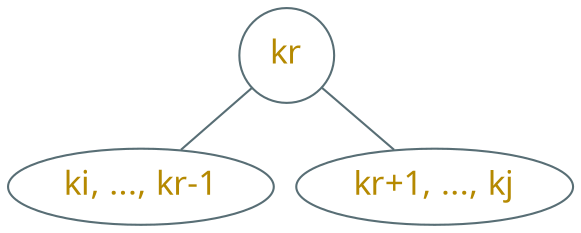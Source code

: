 digraph g {
    bgcolor=transparent
    rankdir=TB
    graph [nodesep=0.15, ranksep=0.3]
    node [shape=circle, color="#586e75", fontcolor="#b58900", fontsize=16, fontname="LXGWWenKai"]
    edge [arrowhead=none, color="#586e75", fontcolor="#268bd2", fontsize=16, fontname="LXGWWenKai"]

    kr

    node [shape=ellipse]

    kr -> {"ki, ..., kr-1", "kr+1, ..., kj"}
}